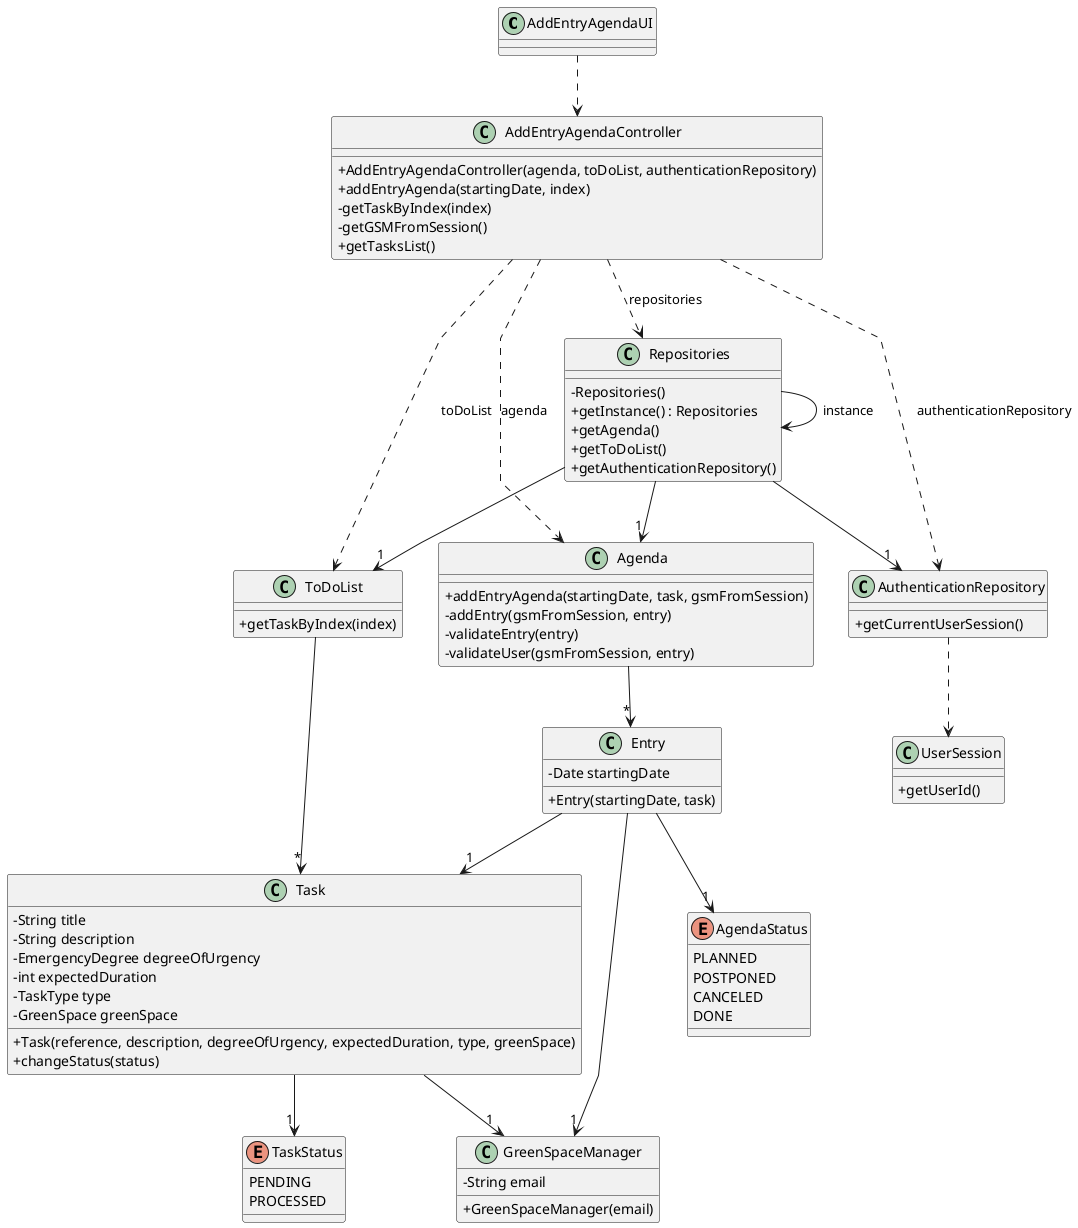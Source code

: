@startuml
'skinparam monochrome true
skinparam packageStyle rectangle
skinparam shadowing false
skinparam linetype polyline
'skinparam linetype orto

skinparam classAttributeIconSize 0

'left to right direction

class AddEntryAgendaUI {
}

class AddEntryAgendaController {
    +AddEntryAgendaController(agenda, toDoList, authenticationRepository)
    +addEntryAgenda(startingDate, index)
    -getTaskByIndex(index)
    -getGSMFromSession()
    +getTasksList()
}

class Agenda {
    +addEntryAgenda(startingDate, task, gsmFromSession)
    -addEntry(gsmFromSession, entry)
    -validateEntry(entry)
    -validateUser(gsmFromSession, entry)
}

class Entry {
    -Date startingDate
    +Entry(startingDate, task)
}

class ToDoList {
    +getTaskByIndex(index)
}

class Task {
    -String title
    -String description
    -EmergencyDegree degreeOfUrgency
    -int expectedDuration
    -TaskType type
    -GreenSpace greenSpace
    +Task(reference, description, degreeOfUrgency, expectedDuration, type, greenSpace)
    +changeStatus(status)
}

class Repositories{
    - Repositories()
    + getInstance() : Repositories
    + getAgenda()
    + getToDoList()
    + getAuthenticationRepository()
}

enum AgendaStatus {
    PLANNED
    POSTPONED
    CANCELED
    DONE
}

enum TaskStatus {
    PENDING
    PROCESSED
}

class AuthenticationRepository {
    +getCurrentUserSession()
}

class UserSession {
    +getUserId()
}

class GreenSpaceManager {
    -String email
    +GreenSpaceManager(email)
}

AddEntryAgendaUI ..> AddEntryAgendaController
AddEntryAgendaController ..> Repositories: repositories
AddEntryAgendaController ..> Agenda: agenda
AddEntryAgendaController ..> ToDoList: toDoList
AddEntryAgendaController ..> AuthenticationRepository: authenticationRepository
AuthenticationRepository ..> UserSession
Repositories --> Repositories: instance
Repositories --> "1" Agenda
Repositories --> "1" ToDoList
Repositories --> "1" AuthenticationRepository
Agenda --> "*" Entry
ToDoList --> "*" Task
Entry --> "1" Task
Entry --> "1" AgendaStatus
Task --> "1" TaskStatus
Entry --> "1" GreenSpaceManager
Task --> "1" GreenSpaceManager

@enduml